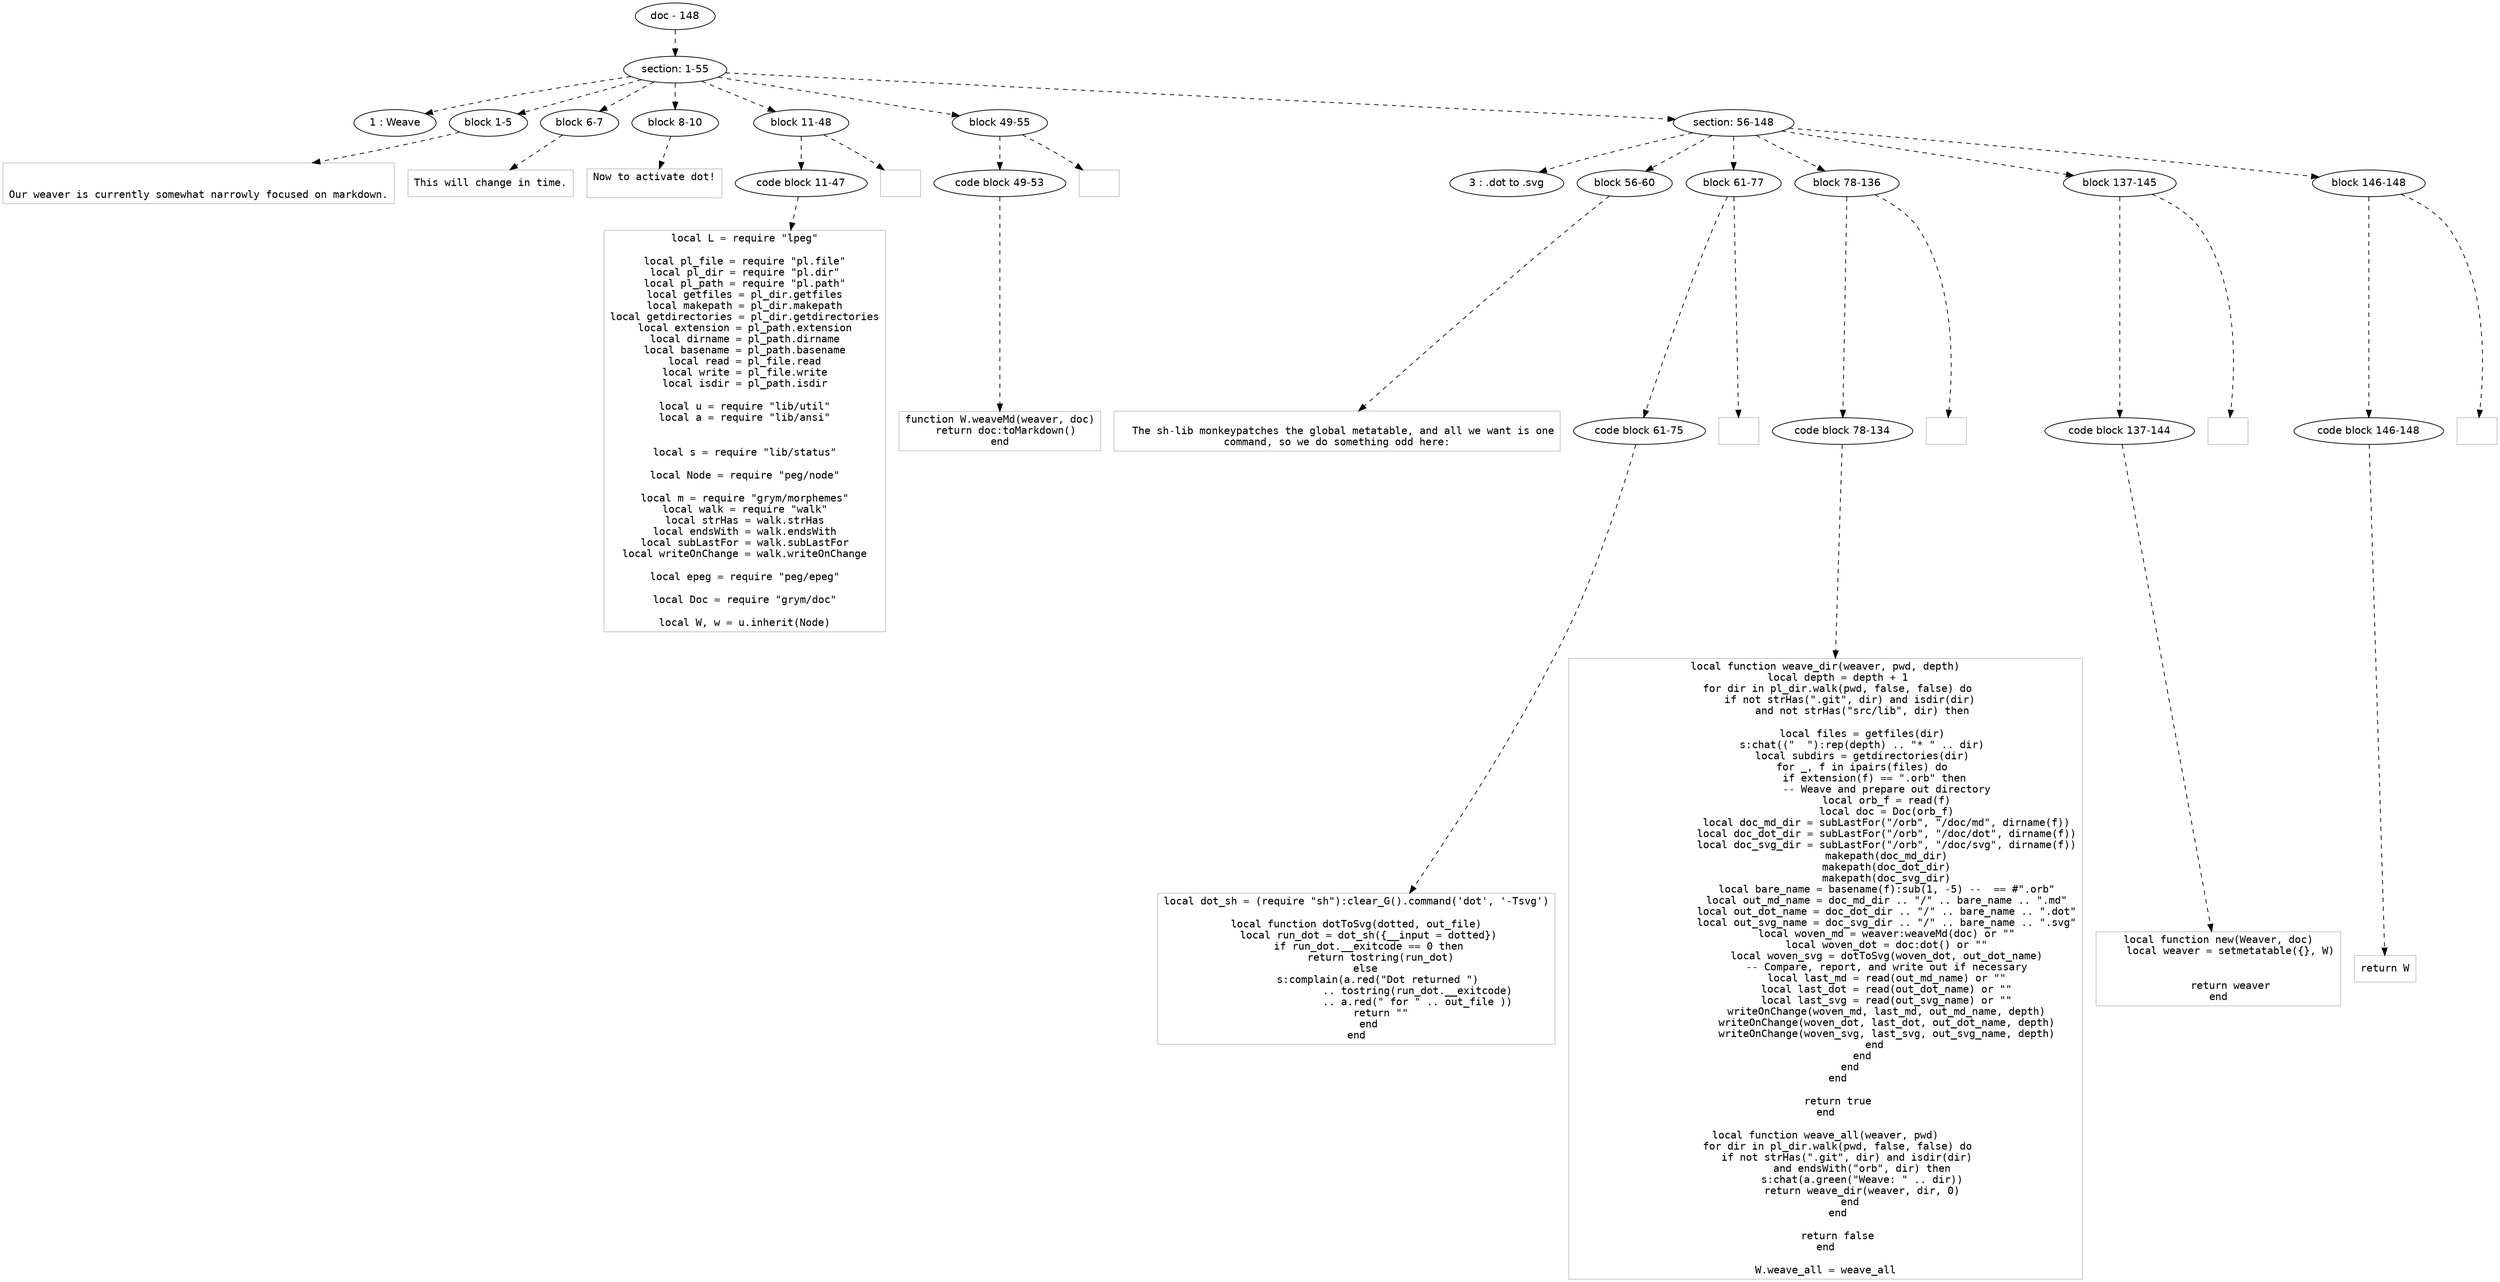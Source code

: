 digraph hierarchy {

node [fontname=Helvetica]
edge [style=dashed]

doc_0 [label="doc - 148"]


doc_0 -> { section_1}
{rank=same; section_1}

section_1 [label="section: 1-55"]


section_1 -> { header_2 block_3 block_4 block_5 block_6 block_7 section_8}
{rank=same; header_2 block_3 block_4 block_5 block_6 block_7 section_8}

header_2 [label="1 : Weave"]

block_3 [label="block 1-5"]

block_4 [label="block 6-7"]

block_5 [label="block 8-10"]

block_6 [label="block 11-48"]

block_7 [label="block 49-55"]

section_8 [label="section: 56-148"]



block_3 -> leaf_9
leaf_9  [color=Gray,shape=rectangle,fontname=Inconsolata,label="

Our weaver is currently somewhat narrowly focused on markdown.
"]

block_4 -> leaf_10
leaf_10  [color=Gray,shape=rectangle,fontname=Inconsolata,label="This will change in time.
"]

block_5 -> leaf_11
leaf_11  [color=Gray,shape=rectangle,fontname=Inconsolata,label="Now to activate dot!

"]
block_6 -> { codeblock_12}
{rank=same; codeblock_12}

codeblock_12 [label="code block 11-47"]



codeblock_12 -> leaf_13
leaf_13  [color=Gray,shape=rectangle,fontname=Inconsolata,label="local L = require \"lpeg\"

local pl_file = require \"pl.file\"
local pl_dir = require \"pl.dir\"
local pl_path = require \"pl.path\"
local getfiles = pl_dir.getfiles
local makepath = pl_dir.makepath
local getdirectories = pl_dir.getdirectories
local extension = pl_path.extension
local dirname = pl_path.dirname
local basename = pl_path.basename
local read = pl_file.read
local write = pl_file.write
local isdir = pl_path.isdir

local u = require \"lib/util\"
local a = require \"lib/ansi\"


local s = require \"lib/status\"

local Node = require \"peg/node\"

local m = require \"grym/morphemes\"
local walk = require \"walk\"
local strHas = walk.strHas
local endsWith = walk.endsWith
local subLastFor = walk.subLastFor
local writeOnChange = walk.writeOnChange

local epeg = require \"peg/epeg\"

local Doc = require \"grym/doc\"

local W, w = u.inherit(Node)"]

block_6 -> leaf_14
leaf_14  [color=Gray,shape=rectangle,fontname=Inconsolata,label=""]
block_7 -> { codeblock_15}
{rank=same; codeblock_15}

codeblock_15 [label="code block 49-53"]



codeblock_15 -> leaf_16
leaf_16  [color=Gray,shape=rectangle,fontname=Inconsolata,label="function W.weaveMd(weaver, doc)
  return doc:toMarkdown()
end"]

block_7 -> leaf_17
leaf_17  [color=Gray,shape=rectangle,fontname=Inconsolata,label="
"]
section_8 -> { header_18 block_19 block_20 block_21 block_22 block_23}
{rank=same; header_18 block_19 block_20 block_21 block_22 block_23}

header_18 [label="3 : .dot to .svg"]

block_19 [label="block 56-60"]

block_20 [label="block 61-77"]

block_21 [label="block 78-136"]

block_22 [label="block 137-145"]

block_23 [label="block 146-148"]



block_19 -> leaf_24
leaf_24  [color=Gray,shape=rectangle,fontname=Inconsolata,label="
  The sh-lib monkeypatches the global metatable, and all we want is one
command, so we do something odd here:
"]
block_20 -> { codeblock_25}
{rank=same; codeblock_25}

codeblock_25 [label="code block 61-75"]



codeblock_25 -> leaf_26
leaf_26  [color=Gray,shape=rectangle,fontname=Inconsolata,label="local dot_sh = (require \"sh\"):clear_G().command('dot', '-Tsvg')

local function dotToSvg(dotted, out_file)
    local run_dot = dot_sh({__input = dotted})
    if run_dot.__exitcode == 0 then
        return tostring(run_dot)
    else 
        s:complain(a.red(\"Dot returned \") 
                    .. tostring(run_dot.__exitcode)
                    .. a.red(\" for \" .. out_file ))
        return \"\"
    end
end"]

block_20 -> leaf_27
leaf_27  [color=Gray,shape=rectangle,fontname=Inconsolata,label="
"]
block_21 -> { codeblock_28}
{rank=same; codeblock_28}

codeblock_28 [label="code block 78-134"]



codeblock_28 -> leaf_29
leaf_29  [color=Gray,shape=rectangle,fontname=Inconsolata,label="local function weave_dir(weaver, pwd, depth)
    local depth = depth + 1
    for dir in pl_dir.walk(pwd, false, false) do
        if not strHas(\".git\", dir) and isdir(dir)
            and not strHas(\"src/lib\", dir) then

            local files = getfiles(dir)
            s:chat((\"  \"):rep(depth) .. \"* \" .. dir)
            local subdirs = getdirectories(dir)
            for _, f in ipairs(files) do
                if extension(f) == \".orb\" then
                    -- Weave and prepare out directory
                    local orb_f = read(f)
                    local doc = Doc(orb_f)
                    local doc_md_dir = subLastFor(\"/orb\", \"/doc/md\", dirname(f))
                    local doc_dot_dir = subLastFor(\"/orb\", \"/doc/dot\", dirname(f))
                    local doc_svg_dir = subLastFor(\"/orb\", \"/doc/svg\", dirname(f))
                    makepath(doc_md_dir)
                    makepath(doc_dot_dir)
                    makepath(doc_svg_dir)
                    local bare_name = basename(f):sub(1, -5) --  == #\".orb\"
                    local out_md_name = doc_md_dir .. \"/\" .. bare_name .. \".md\"
                    local out_dot_name = doc_dot_dir .. \"/\" .. bare_name .. \".dot\"
                    local out_svg_name = doc_svg_dir .. \"/\" .. bare_name .. \".svg\"
                    local woven_md = weaver:weaveMd(doc) or \"\"
                    local woven_dot = doc:dot() or \"\"
                    local woven_svg = dotToSvg(woven_dot, out_dot_name)
                    -- Compare, report, and write out if necessary
                    local last_md = read(out_md_name) or \"\"
                    local last_dot = read(out_dot_name) or \"\"
                    local last_svg = read(out_svg_name) or \"\"
                    writeOnChange(woven_md, last_md, out_md_name, depth)
                    writeOnChange(woven_dot, last_dot, out_dot_name, depth)
                    writeOnChange(woven_svg, last_svg, out_svg_name, depth)
                end
            end
        end
    end

    return true
end

local function weave_all(weaver, pwd)
    for dir in pl_dir.walk(pwd, false, false) do
        if not strHas(\".git\", dir) and isdir(dir) 
            and endsWith(\"orb\", dir) then
            s:chat(a.green(\"Weave: \" .. dir))
            return weave_dir(weaver, dir, 0)
        end
    end

    return false
end

W.weave_all = weave_all"]

block_21 -> leaf_30
leaf_30  [color=Gray,shape=rectangle,fontname=Inconsolata,label="
"]
block_22 -> { codeblock_31}
{rank=same; codeblock_31}

codeblock_31 [label="code block 137-144"]



codeblock_31 -> leaf_32
leaf_32  [color=Gray,shape=rectangle,fontname=Inconsolata,label="local function new(Weaver, doc)
    local weaver = setmetatable({}, W)


    return weaver
end"]

block_22 -> leaf_33
leaf_33  [color=Gray,shape=rectangle,fontname=Inconsolata,label=""]
block_23 -> { codeblock_34}
{rank=same; codeblock_34}

codeblock_34 [label="code block 146-148"]



codeblock_34 -> leaf_35
leaf_35  [color=Gray,shape=rectangle,fontname=Inconsolata,label="return W"]

block_23 -> leaf_36
leaf_36  [color=Gray,shape=rectangle,fontname=Inconsolata,label=""]

}
